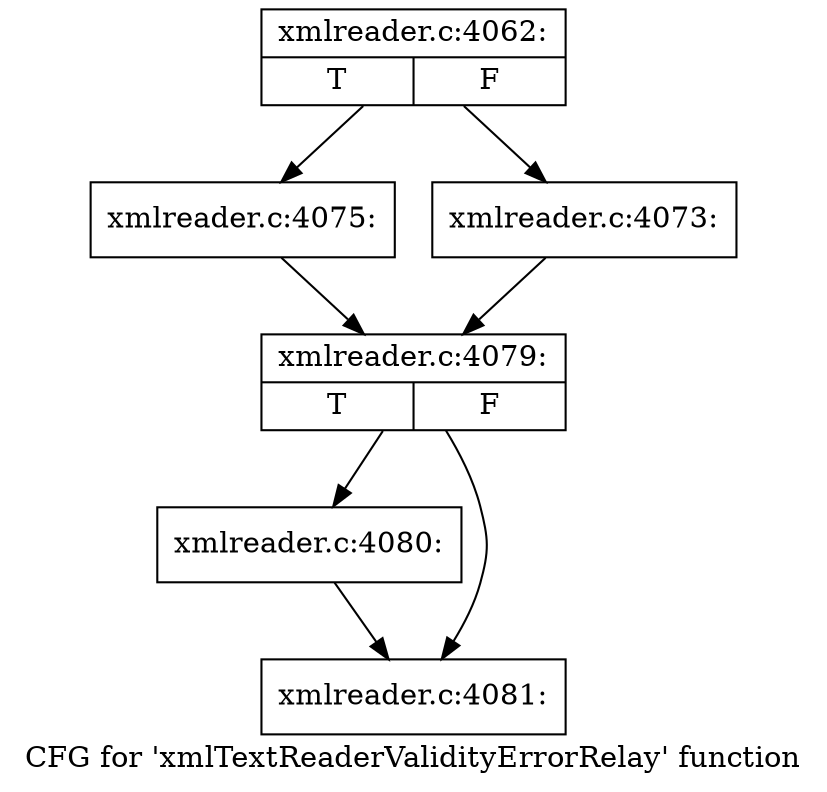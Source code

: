 digraph "CFG for 'xmlTextReaderValidityErrorRelay' function" {
	label="CFG for 'xmlTextReaderValidityErrorRelay' function";

	Node0x4a0ccb0 [shape=record,label="{xmlreader.c:4062:|{<s0>T|<s1>F}}"];
	Node0x4a0ccb0 -> Node0x4673fa0;
	Node0x4a0ccb0 -> Node0x4673b00;
	Node0x4673b00 [shape=record,label="{xmlreader.c:4073:}"];
	Node0x4673b00 -> Node0x4673e30;
	Node0x4673fa0 [shape=record,label="{xmlreader.c:4075:}"];
	Node0x4673fa0 -> Node0x4673e30;
	Node0x4673e30 [shape=record,label="{xmlreader.c:4079:|{<s0>T|<s1>F}}"];
	Node0x4673e30 -> Node0x4674c70;
	Node0x4673e30 -> Node0x4674cc0;
	Node0x4674c70 [shape=record,label="{xmlreader.c:4080:}"];
	Node0x4674c70 -> Node0x4674cc0;
	Node0x4674cc0 [shape=record,label="{xmlreader.c:4081:}"];
}
